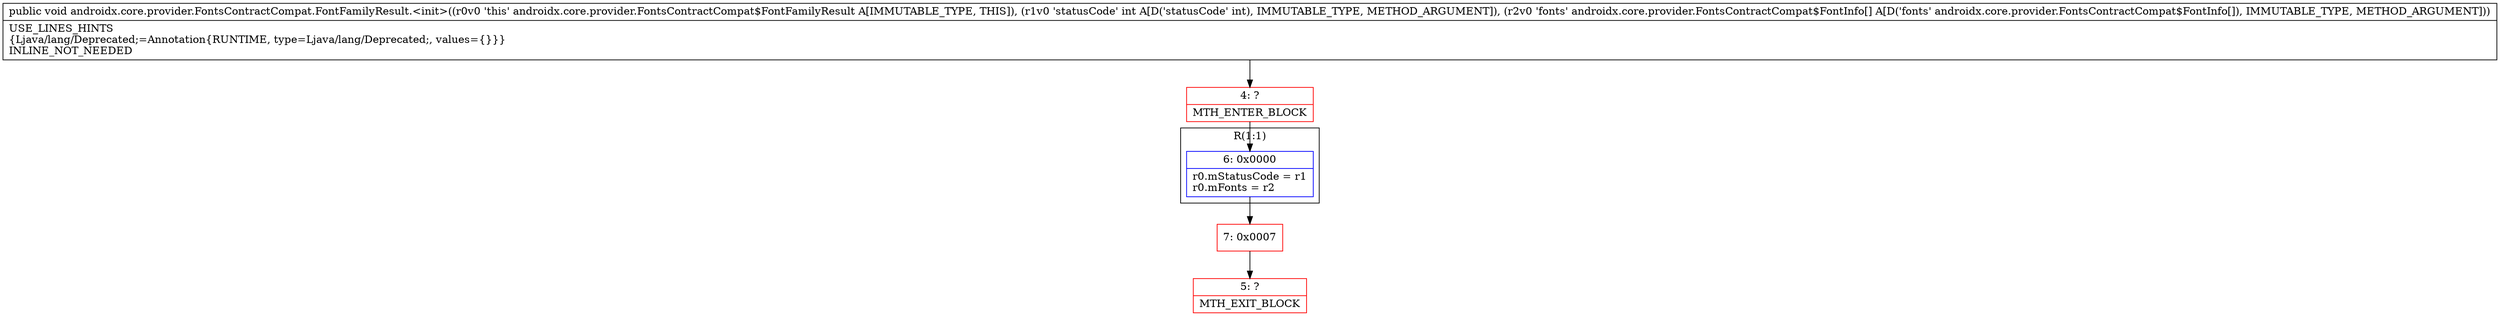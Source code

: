 digraph "CFG forandroidx.core.provider.FontsContractCompat.FontFamilyResult.\<init\>(I[Landroidx\/core\/provider\/FontsContractCompat$FontInfo;)V" {
subgraph cluster_Region_1872510071 {
label = "R(1:1)";
node [shape=record,color=blue];
Node_6 [shape=record,label="{6\:\ 0x0000|r0.mStatusCode = r1\lr0.mFonts = r2\l}"];
}
Node_4 [shape=record,color=red,label="{4\:\ ?|MTH_ENTER_BLOCK\l}"];
Node_7 [shape=record,color=red,label="{7\:\ 0x0007}"];
Node_5 [shape=record,color=red,label="{5\:\ ?|MTH_EXIT_BLOCK\l}"];
MethodNode[shape=record,label="{public void androidx.core.provider.FontsContractCompat.FontFamilyResult.\<init\>((r0v0 'this' androidx.core.provider.FontsContractCompat$FontFamilyResult A[IMMUTABLE_TYPE, THIS]), (r1v0 'statusCode' int A[D('statusCode' int), IMMUTABLE_TYPE, METHOD_ARGUMENT]), (r2v0 'fonts' androidx.core.provider.FontsContractCompat$FontInfo[] A[D('fonts' androidx.core.provider.FontsContractCompat$FontInfo[]), IMMUTABLE_TYPE, METHOD_ARGUMENT]))  | USE_LINES_HINTS\l\{Ljava\/lang\/Deprecated;=Annotation\{RUNTIME, type=Ljava\/lang\/Deprecated;, values=\{\}\}\}\lINLINE_NOT_NEEDED\l}"];
MethodNode -> Node_4;Node_6 -> Node_7;
Node_4 -> Node_6;
Node_7 -> Node_5;
}

